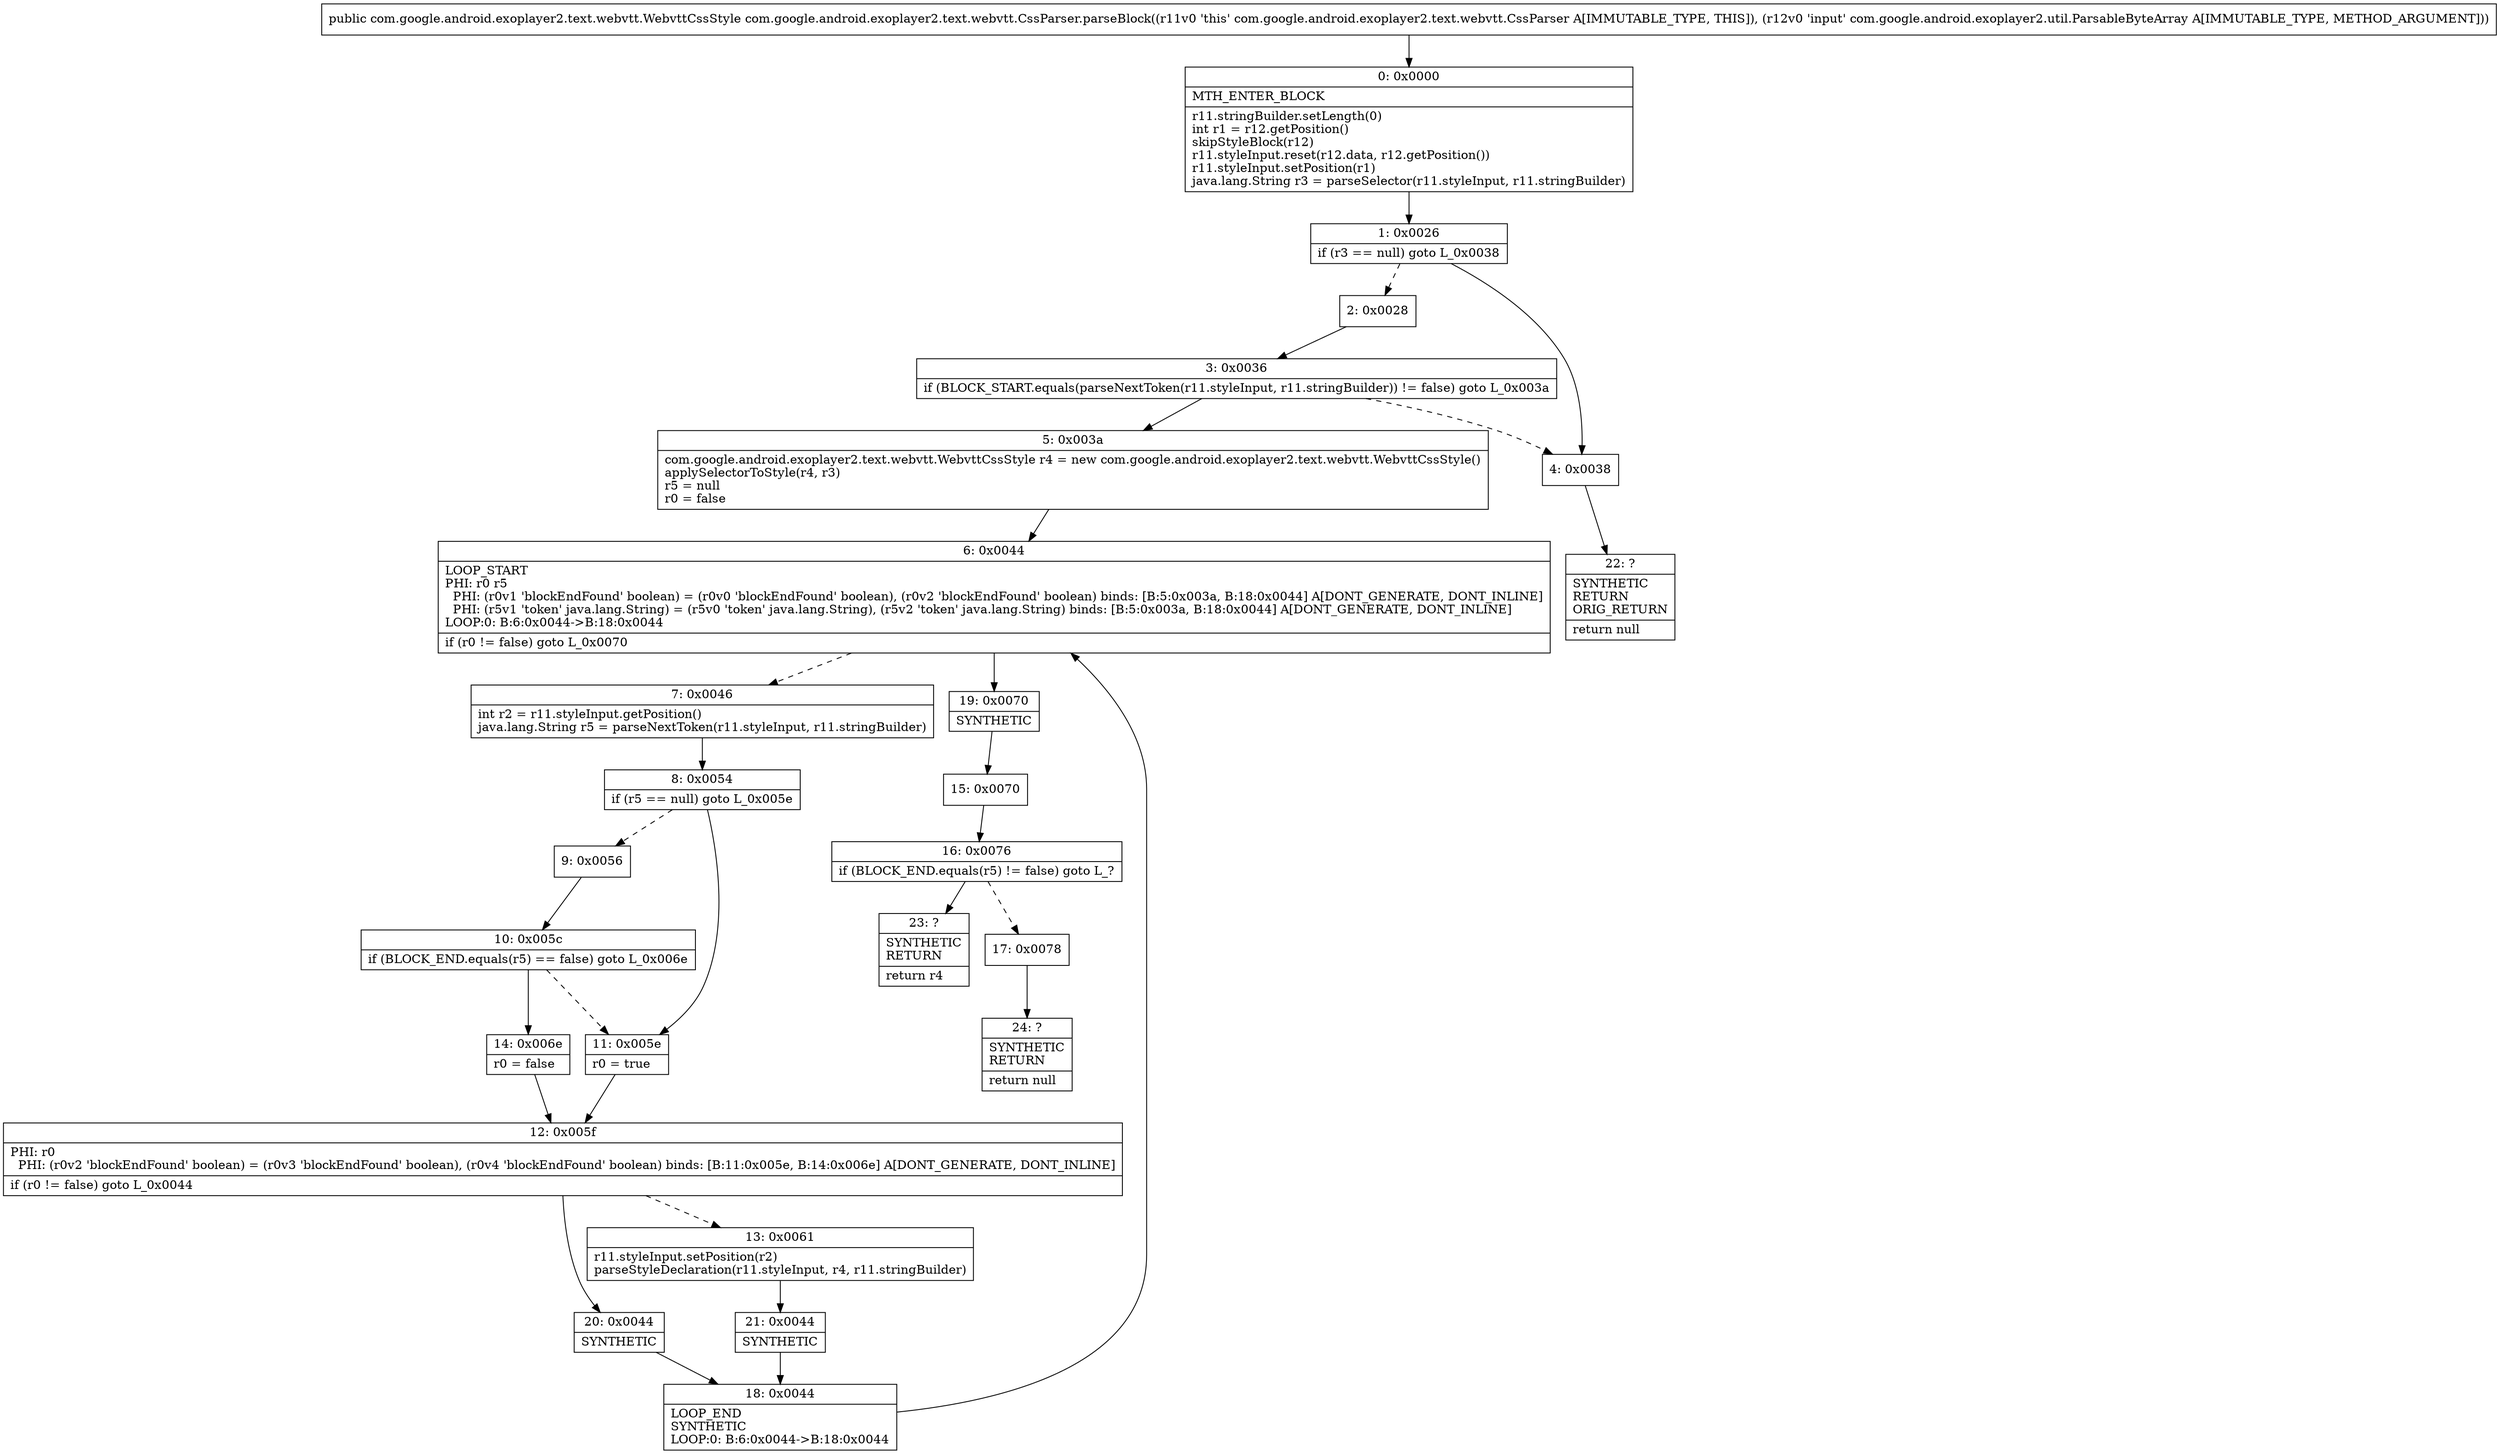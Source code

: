 digraph "CFG forcom.google.android.exoplayer2.text.webvtt.CssParser.parseBlock(Lcom\/google\/android\/exoplayer2\/util\/ParsableByteArray;)Lcom\/google\/android\/exoplayer2\/text\/webvtt\/WebvttCssStyle;" {
Node_0 [shape=record,label="{0\:\ 0x0000|MTH_ENTER_BLOCK\l|r11.stringBuilder.setLength(0)\lint r1 = r12.getPosition()\lskipStyleBlock(r12)\lr11.styleInput.reset(r12.data, r12.getPosition())\lr11.styleInput.setPosition(r1)\ljava.lang.String r3 = parseSelector(r11.styleInput, r11.stringBuilder)\l}"];
Node_1 [shape=record,label="{1\:\ 0x0026|if (r3 == null) goto L_0x0038\l}"];
Node_2 [shape=record,label="{2\:\ 0x0028}"];
Node_3 [shape=record,label="{3\:\ 0x0036|if (BLOCK_START.equals(parseNextToken(r11.styleInput, r11.stringBuilder)) != false) goto L_0x003a\l}"];
Node_4 [shape=record,label="{4\:\ 0x0038}"];
Node_5 [shape=record,label="{5\:\ 0x003a|com.google.android.exoplayer2.text.webvtt.WebvttCssStyle r4 = new com.google.android.exoplayer2.text.webvtt.WebvttCssStyle()\lapplySelectorToStyle(r4, r3)\lr5 = null\lr0 = false\l}"];
Node_6 [shape=record,label="{6\:\ 0x0044|LOOP_START\lPHI: r0 r5 \l  PHI: (r0v1 'blockEndFound' boolean) = (r0v0 'blockEndFound' boolean), (r0v2 'blockEndFound' boolean) binds: [B:5:0x003a, B:18:0x0044] A[DONT_GENERATE, DONT_INLINE]\l  PHI: (r5v1 'token' java.lang.String) = (r5v0 'token' java.lang.String), (r5v2 'token' java.lang.String) binds: [B:5:0x003a, B:18:0x0044] A[DONT_GENERATE, DONT_INLINE]\lLOOP:0: B:6:0x0044\-\>B:18:0x0044\l|if (r0 != false) goto L_0x0070\l}"];
Node_7 [shape=record,label="{7\:\ 0x0046|int r2 = r11.styleInput.getPosition()\ljava.lang.String r5 = parseNextToken(r11.styleInput, r11.stringBuilder)\l}"];
Node_8 [shape=record,label="{8\:\ 0x0054|if (r5 == null) goto L_0x005e\l}"];
Node_9 [shape=record,label="{9\:\ 0x0056}"];
Node_10 [shape=record,label="{10\:\ 0x005c|if (BLOCK_END.equals(r5) == false) goto L_0x006e\l}"];
Node_11 [shape=record,label="{11\:\ 0x005e|r0 = true\l}"];
Node_12 [shape=record,label="{12\:\ 0x005f|PHI: r0 \l  PHI: (r0v2 'blockEndFound' boolean) = (r0v3 'blockEndFound' boolean), (r0v4 'blockEndFound' boolean) binds: [B:11:0x005e, B:14:0x006e] A[DONT_GENERATE, DONT_INLINE]\l|if (r0 != false) goto L_0x0044\l}"];
Node_13 [shape=record,label="{13\:\ 0x0061|r11.styleInput.setPosition(r2)\lparseStyleDeclaration(r11.styleInput, r4, r11.stringBuilder)\l}"];
Node_14 [shape=record,label="{14\:\ 0x006e|r0 = false\l}"];
Node_15 [shape=record,label="{15\:\ 0x0070}"];
Node_16 [shape=record,label="{16\:\ 0x0076|if (BLOCK_END.equals(r5) != false) goto L_?\l}"];
Node_17 [shape=record,label="{17\:\ 0x0078}"];
Node_18 [shape=record,label="{18\:\ 0x0044|LOOP_END\lSYNTHETIC\lLOOP:0: B:6:0x0044\-\>B:18:0x0044\l}"];
Node_19 [shape=record,label="{19\:\ 0x0070|SYNTHETIC\l}"];
Node_20 [shape=record,label="{20\:\ 0x0044|SYNTHETIC\l}"];
Node_21 [shape=record,label="{21\:\ 0x0044|SYNTHETIC\l}"];
Node_22 [shape=record,label="{22\:\ ?|SYNTHETIC\lRETURN\lORIG_RETURN\l|return null\l}"];
Node_23 [shape=record,label="{23\:\ ?|SYNTHETIC\lRETURN\l|return r4\l}"];
Node_24 [shape=record,label="{24\:\ ?|SYNTHETIC\lRETURN\l|return null\l}"];
MethodNode[shape=record,label="{public com.google.android.exoplayer2.text.webvtt.WebvttCssStyle com.google.android.exoplayer2.text.webvtt.CssParser.parseBlock((r11v0 'this' com.google.android.exoplayer2.text.webvtt.CssParser A[IMMUTABLE_TYPE, THIS]), (r12v0 'input' com.google.android.exoplayer2.util.ParsableByteArray A[IMMUTABLE_TYPE, METHOD_ARGUMENT])) }"];
MethodNode -> Node_0;
Node_0 -> Node_1;
Node_1 -> Node_2[style=dashed];
Node_1 -> Node_4;
Node_2 -> Node_3;
Node_3 -> Node_4[style=dashed];
Node_3 -> Node_5;
Node_4 -> Node_22;
Node_5 -> Node_6;
Node_6 -> Node_7[style=dashed];
Node_6 -> Node_19;
Node_7 -> Node_8;
Node_8 -> Node_9[style=dashed];
Node_8 -> Node_11;
Node_9 -> Node_10;
Node_10 -> Node_11[style=dashed];
Node_10 -> Node_14;
Node_11 -> Node_12;
Node_12 -> Node_13[style=dashed];
Node_12 -> Node_20;
Node_13 -> Node_21;
Node_14 -> Node_12;
Node_15 -> Node_16;
Node_16 -> Node_17[style=dashed];
Node_16 -> Node_23;
Node_17 -> Node_24;
Node_18 -> Node_6;
Node_19 -> Node_15;
Node_20 -> Node_18;
Node_21 -> Node_18;
}

